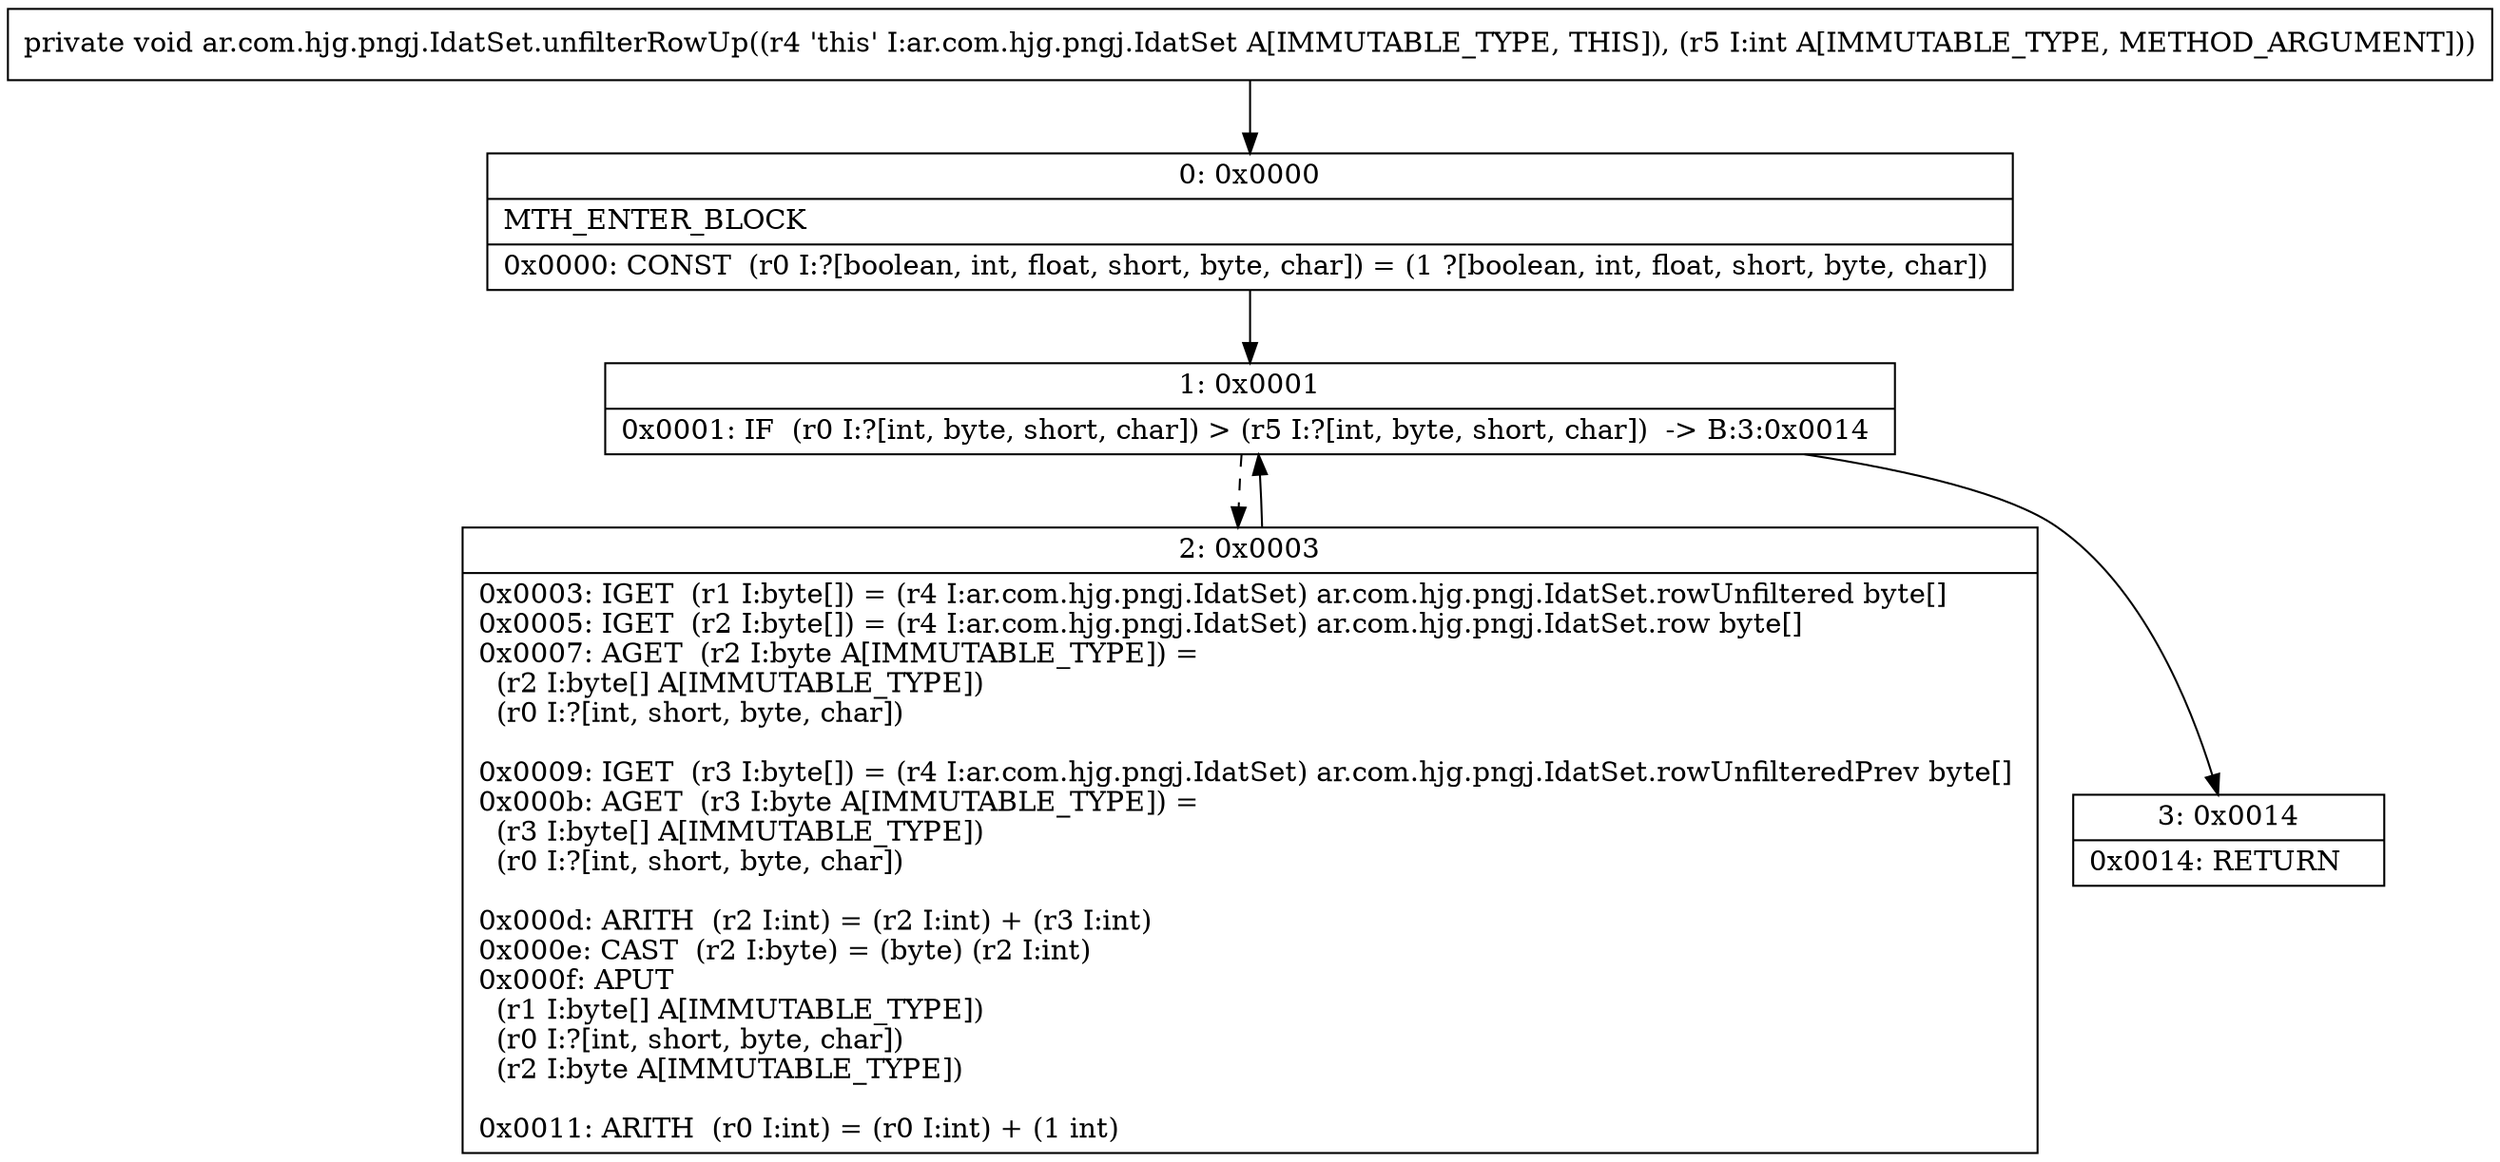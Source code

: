 digraph "CFG forar.com.hjg.pngj.IdatSet.unfilterRowUp(I)V" {
Node_0 [shape=record,label="{0\:\ 0x0000|MTH_ENTER_BLOCK\l|0x0000: CONST  (r0 I:?[boolean, int, float, short, byte, char]) = (1 ?[boolean, int, float, short, byte, char]) \l}"];
Node_1 [shape=record,label="{1\:\ 0x0001|0x0001: IF  (r0 I:?[int, byte, short, char]) \> (r5 I:?[int, byte, short, char])  \-\> B:3:0x0014 \l}"];
Node_2 [shape=record,label="{2\:\ 0x0003|0x0003: IGET  (r1 I:byte[]) = (r4 I:ar.com.hjg.pngj.IdatSet) ar.com.hjg.pngj.IdatSet.rowUnfiltered byte[] \l0x0005: IGET  (r2 I:byte[]) = (r4 I:ar.com.hjg.pngj.IdatSet) ar.com.hjg.pngj.IdatSet.row byte[] \l0x0007: AGET  (r2 I:byte A[IMMUTABLE_TYPE]) = \l  (r2 I:byte[] A[IMMUTABLE_TYPE])\l  (r0 I:?[int, short, byte, char])\l \l0x0009: IGET  (r3 I:byte[]) = (r4 I:ar.com.hjg.pngj.IdatSet) ar.com.hjg.pngj.IdatSet.rowUnfilteredPrev byte[] \l0x000b: AGET  (r3 I:byte A[IMMUTABLE_TYPE]) = \l  (r3 I:byte[] A[IMMUTABLE_TYPE])\l  (r0 I:?[int, short, byte, char])\l \l0x000d: ARITH  (r2 I:int) = (r2 I:int) + (r3 I:int) \l0x000e: CAST  (r2 I:byte) = (byte) (r2 I:int) \l0x000f: APUT  \l  (r1 I:byte[] A[IMMUTABLE_TYPE])\l  (r0 I:?[int, short, byte, char])\l  (r2 I:byte A[IMMUTABLE_TYPE])\l \l0x0011: ARITH  (r0 I:int) = (r0 I:int) + (1 int) \l}"];
Node_3 [shape=record,label="{3\:\ 0x0014|0x0014: RETURN   \l}"];
MethodNode[shape=record,label="{private void ar.com.hjg.pngj.IdatSet.unfilterRowUp((r4 'this' I:ar.com.hjg.pngj.IdatSet A[IMMUTABLE_TYPE, THIS]), (r5 I:int A[IMMUTABLE_TYPE, METHOD_ARGUMENT])) }"];
MethodNode -> Node_0;
Node_0 -> Node_1;
Node_1 -> Node_2[style=dashed];
Node_1 -> Node_3;
Node_2 -> Node_1;
}

